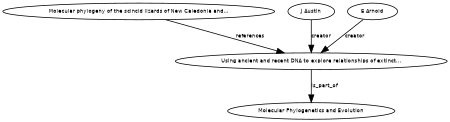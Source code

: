 digraph G {
size="3,3";
node [fontsize=7, fontname="Helvetica"];
edge [fontsize=7, fontname="Helvetica"];
node0 [label="Using ancient and recent DNA to explore relationships of extinct...", width=0.27433100247,height=0.27433100247];
node1 [label="Molecular phylogeny of the scincid lizards of New Caledonia and...", width=0.27433100247,height=0.27433100247];
node2 [label="J Austin", width=0.27433100247,height=0.27433100247];
node3 [label="E Arnold", width=0.27433100247,height=0.27433100247];
node4 [label="Molecular Phylogenetics and Evolution", width=0.27433100247,height=0.27433100247];
node1 -> node0 [label="references"];
node2 -> node0 [label="creator"];
node3 -> node0 [label="creator"];
node0 -> node4 [label="is_part_of"];
}

